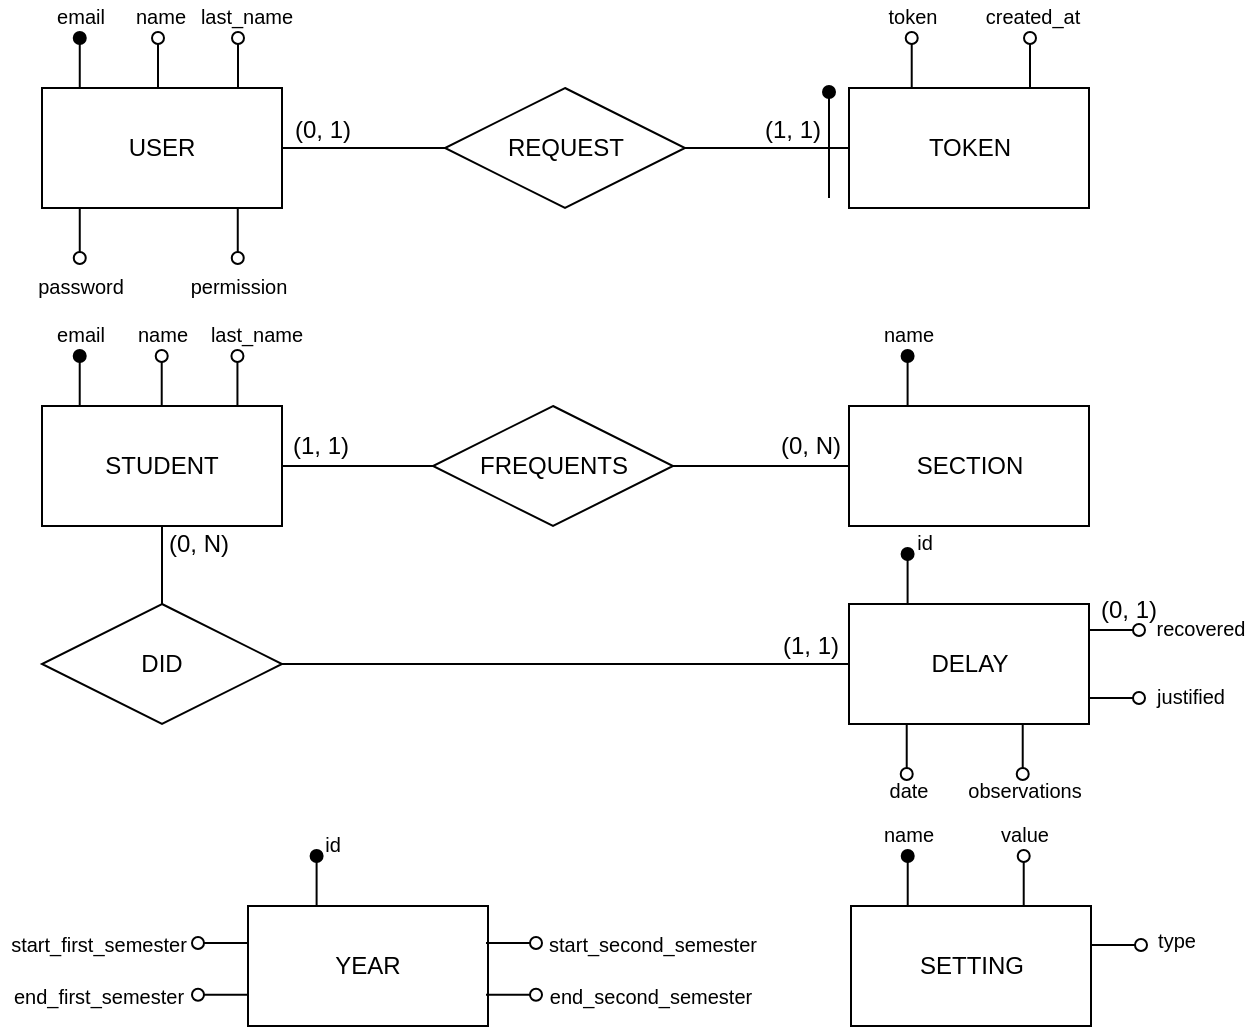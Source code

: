 <mxfile version="13.1.1"><diagram id="CAQS41Llxxm36ASOfEnQ" name="Page-1"><mxGraphModel dx="981" dy="526" grid="1" gridSize="10" guides="1" tooltips="1" connect="1" arrows="1" fold="1" page="1" pageScale="1" pageWidth="850" pageHeight="1100" math="0" shadow="0"><root><mxCell id="0"/><mxCell id="1" parent="0"/><mxCell id="pjUSUsHLL46q0Gb_xvXX-1" value="USER" style="rounded=0;whiteSpace=wrap;html=1;" parent="1" vertex="1"><mxGeometry x="101" y="144" width="120" height="60" as="geometry"/></mxCell><mxCell id="pjUSUsHLL46q0Gb_xvXX-2" value="" style="endArrow=oval;html=1;endFill=1;" parent="1" edge="1"><mxGeometry width="50" height="50" relative="1" as="geometry"><mxPoint x="119.88" y="144" as="sourcePoint"/><mxPoint x="119.88" y="119" as="targetPoint"/></mxGeometry></mxCell><mxCell id="pjUSUsHLL46q0Gb_xvXX-3" value="email" style="text;html=1;align=center;verticalAlign=middle;resizable=0;points=[];autosize=1;fontSize=10;" parent="1" vertex="1"><mxGeometry x="103" y="100" width="34" height="16" as="geometry"/></mxCell><mxCell id="pjUSUsHLL46q0Gb_xvXX-4" value="" style="endArrow=oval;html=1;endFill=0;" parent="1" edge="1"><mxGeometry width="50" height="50" relative="1" as="geometry"><mxPoint x="159" y="144" as="sourcePoint"/><mxPoint x="159" y="119" as="targetPoint"/></mxGeometry></mxCell><mxCell id="pjUSUsHLL46q0Gb_xvXX-5" value="name" style="text;html=1;align=center;verticalAlign=middle;resizable=0;points=[];autosize=1;fontSize=10;" parent="1" vertex="1"><mxGeometry x="142" y="100" width="35" height="16" as="geometry"/></mxCell><mxCell id="pjUSUsHLL46q0Gb_xvXX-6" value="" style="endArrow=oval;html=1;endFill=0;" parent="1" edge="1"><mxGeometry width="50" height="50" relative="1" as="geometry"><mxPoint x="199" y="144" as="sourcePoint"/><mxPoint x="199" y="119" as="targetPoint"/></mxGeometry></mxCell><mxCell id="pjUSUsHLL46q0Gb_xvXX-7" value="last_name" style="text;html=1;align=center;verticalAlign=middle;resizable=0;points=[];autosize=1;fontSize=10;" parent="1" vertex="1"><mxGeometry x="175" y="100" width="56" height="16" as="geometry"/></mxCell><mxCell id="pjUSUsHLL46q0Gb_xvXX-8" value="" style="endArrow=none;html=1;endFill=0;startArrow=oval;startFill=0;" parent="1" edge="1"><mxGeometry width="50" height="50" relative="1" as="geometry"><mxPoint x="119.88" y="229" as="sourcePoint"/><mxPoint x="119.88" y="204" as="targetPoint"/></mxGeometry></mxCell><mxCell id="pjUSUsHLL46q0Gb_xvXX-9" value="password" style="text;html=1;align=center;verticalAlign=middle;resizable=0;points=[];autosize=1;fontSize=10;" parent="1" vertex="1"><mxGeometry x="93.5" y="235" width="53" height="16" as="geometry"/></mxCell><mxCell id="pjUSUsHLL46q0Gb_xvXX-10" value="" style="endArrow=none;html=1;endFill=0;startArrow=oval;startFill=0;" parent="1" edge="1"><mxGeometry width="50" height="50" relative="1" as="geometry"><mxPoint x="198.88" y="229" as="sourcePoint"/><mxPoint x="198.88" y="204" as="targetPoint"/></mxGeometry></mxCell><mxCell id="pjUSUsHLL46q0Gb_xvXX-11" value="permission" style="text;html=1;align=center;verticalAlign=middle;resizable=0;points=[];autosize=1;fontSize=10;" parent="1" vertex="1"><mxGeometry x="170" y="235" width="58" height="16" as="geometry"/></mxCell><mxCell id="pjUSUsHLL46q0Gb_xvXX-12" style="edgeStyle=orthogonalEdgeStyle;rounded=0;orthogonalLoop=1;jettySize=auto;html=1;exitX=1;exitY=0.5;exitDx=0;exitDy=0;entryX=0;entryY=0.5;entryDx=0;entryDy=0;endArrow=none;endFill=0;" parent="1" source="pjUSUsHLL46q0Gb_xvXX-14" target="pjUSUsHLL46q0Gb_xvXX-25" edge="1"><mxGeometry relative="1" as="geometry"/></mxCell><mxCell id="pjUSUsHLL46q0Gb_xvXX-13" style="edgeStyle=orthogonalEdgeStyle;rounded=0;orthogonalLoop=1;jettySize=auto;html=1;exitX=0.5;exitY=1;exitDx=0;exitDy=0;endArrow=none;endFill=0;" parent="1" source="pjUSUsHLL46q0Gb_xvXX-14" target="pjUSUsHLL46q0Gb_xvXX-41" edge="1"><mxGeometry relative="1" as="geometry"/></mxCell><mxCell id="pjUSUsHLL46q0Gb_xvXX-14" value="STUDENT" style="rounded=0;whiteSpace=wrap;html=1;" parent="1" vertex="1"><mxGeometry x="101" y="303" width="120" height="60" as="geometry"/></mxCell><mxCell id="pjUSUsHLL46q0Gb_xvXX-15" value="" style="endArrow=oval;html=1;endFill=1;" parent="1" edge="1"><mxGeometry width="50" height="50" relative="1" as="geometry"><mxPoint x="119.86" y="303" as="sourcePoint"/><mxPoint x="119.86" y="278" as="targetPoint"/></mxGeometry></mxCell><mxCell id="pjUSUsHLL46q0Gb_xvXX-16" value="email" style="text;html=1;align=center;verticalAlign=middle;resizable=0;points=[];autosize=1;fontSize=10;" parent="1" vertex="1"><mxGeometry x="103" y="259" width="34" height="16" as="geometry"/></mxCell><mxCell id="pjUSUsHLL46q0Gb_xvXX-17" value="" style="endArrow=oval;html=1;endFill=0;" parent="1" edge="1"><mxGeometry width="50" height="50" relative="1" as="geometry"><mxPoint x="160.86" y="303" as="sourcePoint"/><mxPoint x="160.86" y="278" as="targetPoint"/></mxGeometry></mxCell><mxCell id="pjUSUsHLL46q0Gb_xvXX-18" value="name" style="text;html=1;align=center;verticalAlign=middle;resizable=0;points=[];autosize=1;fontSize=10;" parent="1" vertex="1"><mxGeometry x="143.5" y="259" width="35" height="16" as="geometry"/></mxCell><mxCell id="pjUSUsHLL46q0Gb_xvXX-19" value="" style="endArrow=oval;html=1;endFill=0;" parent="1" edge="1"><mxGeometry width="50" height="50" relative="1" as="geometry"><mxPoint x="198.72" y="303" as="sourcePoint"/><mxPoint x="198.72" y="278" as="targetPoint"/></mxGeometry></mxCell><mxCell id="pjUSUsHLL46q0Gb_xvXX-20" value="last_name" style="text;html=1;align=center;verticalAlign=middle;resizable=0;points=[];autosize=1;fontSize=10;" parent="1" vertex="1"><mxGeometry x="180" y="259" width="56" height="16" as="geometry"/></mxCell><mxCell id="pjUSUsHLL46q0Gb_xvXX-21" value="SECTION" style="rounded=0;whiteSpace=wrap;html=1;" parent="1" vertex="1"><mxGeometry x="504.5" y="303" width="120" height="60" as="geometry"/></mxCell><mxCell id="pjUSUsHLL46q0Gb_xvXX-22" value="" style="endArrow=oval;html=1;endFill=1;" parent="1" edge="1"><mxGeometry width="50" height="50" relative="1" as="geometry"><mxPoint x="533.8" y="303" as="sourcePoint"/><mxPoint x="533.8" y="278" as="targetPoint"/></mxGeometry></mxCell><mxCell id="pjUSUsHLL46q0Gb_xvXX-23" value="name" style="text;html=1;align=center;verticalAlign=middle;resizable=0;points=[];autosize=1;fontSize=10;" parent="1" vertex="1"><mxGeometry x="516.5" y="259" width="35" height="16" as="geometry"/></mxCell><mxCell id="pjUSUsHLL46q0Gb_xvXX-24" style="edgeStyle=orthogonalEdgeStyle;rounded=0;orthogonalLoop=1;jettySize=auto;html=1;exitX=1;exitY=0.5;exitDx=0;exitDy=0;entryX=0;entryY=0.5;entryDx=0;entryDy=0;endArrow=none;endFill=0;" parent="1" source="pjUSUsHLL46q0Gb_xvXX-25" target="pjUSUsHLL46q0Gb_xvXX-21" edge="1"><mxGeometry relative="1" as="geometry"/></mxCell><mxCell id="pjUSUsHLL46q0Gb_xvXX-25" value="FREQUENTS" style="rhombus;whiteSpace=wrap;html=1;" parent="1" vertex="1"><mxGeometry x="296.5" y="303" width="120" height="60" as="geometry"/></mxCell><mxCell id="pjUSUsHLL46q0Gb_xvXX-26" value="(1, 1)" style="text;html=1;align=center;verticalAlign=middle;resizable=0;points=[];autosize=1;" parent="1" vertex="1"><mxGeometry x="221" y="314" width="38" height="18" as="geometry"/></mxCell><mxCell id="pjUSUsHLL46q0Gb_xvXX-27" value="(0, N)" style="text;html=1;align=center;verticalAlign=middle;resizable=0;points=[];autosize=1;" parent="1" vertex="1"><mxGeometry x="464.5" y="314" width="40" height="18" as="geometry"/></mxCell><mxCell id="pjUSUsHLL46q0Gb_xvXX-28" value="TOKEN" style="rounded=0;whiteSpace=wrap;html=1;" parent="1" vertex="1"><mxGeometry x="504.5" y="144" width="120" height="60" as="geometry"/></mxCell><mxCell id="pjUSUsHLL46q0Gb_xvXX-29" value="" style="endArrow=oval;html=1;endFill=0;" parent="1" edge="1"><mxGeometry width="50" height="50" relative="1" as="geometry"><mxPoint x="535.86" y="144" as="sourcePoint"/><mxPoint x="535.86" y="119" as="targetPoint"/></mxGeometry></mxCell><mxCell id="pjUSUsHLL46q0Gb_xvXX-30" value="token" style="text;html=1;align=center;verticalAlign=middle;resizable=0;points=[];autosize=1;fontSize=10;" parent="1" vertex="1"><mxGeometry x="519" y="100" width="34" height="16" as="geometry"/></mxCell><mxCell id="pjUSUsHLL46q0Gb_xvXX-31" value="" style="endArrow=oval;html=1;endFill=0;" parent="1" edge="1"><mxGeometry width="50" height="50" relative="1" as="geometry"><mxPoint x="595.0" y="144" as="sourcePoint"/><mxPoint x="595.0" y="119" as="targetPoint"/></mxGeometry></mxCell><mxCell id="pjUSUsHLL46q0Gb_xvXX-32" value="created_at" style="text;html=1;align=center;verticalAlign=middle;resizable=0;points=[];autosize=1;fontSize=10;" parent="1" vertex="1"><mxGeometry x="567.5" y="100" width="57" height="16" as="geometry"/></mxCell><mxCell id="pjUSUsHLL46q0Gb_xvXX-33" value="" style="edgeStyle=orthogonalEdgeStyle;rounded=0;orthogonalLoop=1;jettySize=auto;html=1;endArrow=none;endFill=0;entryX=0;entryY=0.5;entryDx=0;entryDy=0;exitX=1;exitY=0.5;exitDx=0;exitDy=0;" parent="1" source="pjUSUsHLL46q0Gb_xvXX-34" target="pjUSUsHLL46q0Gb_xvXX-28" edge="1"><mxGeometry relative="1" as="geometry"><mxPoint x="502.5" y="174" as="targetPoint"/></mxGeometry></mxCell><mxCell id="pjUSUsHLL46q0Gb_xvXX-34" value="REQUEST" style="rhombus;whiteSpace=wrap;html=1;" parent="1" vertex="1"><mxGeometry x="302.5" y="144" width="120" height="60" as="geometry"/></mxCell><mxCell id="pjUSUsHLL46q0Gb_xvXX-35" style="edgeStyle=orthogonalEdgeStyle;rounded=0;orthogonalLoop=1;jettySize=auto;html=1;exitX=1;exitY=0.5;exitDx=0;exitDy=0;endArrow=none;endFill=0;" parent="1" source="pjUSUsHLL46q0Gb_xvXX-1" edge="1"><mxGeometry relative="1" as="geometry"><mxPoint x="298" y="169" as="sourcePoint"/><mxPoint x="302.5" y="174" as="targetPoint"/></mxGeometry></mxCell><mxCell id="pjUSUsHLL46q0Gb_xvXX-36" value="" style="endArrow=oval;html=1;endFill=1;" parent="1" edge="1"><mxGeometry width="50" height="50" relative="1" as="geometry"><mxPoint x="494.5" y="199" as="sourcePoint"/><mxPoint x="494.5" y="146" as="targetPoint"/></mxGeometry></mxCell><mxCell id="pjUSUsHLL46q0Gb_xvXX-37" value="(0, 1)" style="text;html=1;align=center;verticalAlign=middle;resizable=0;points=[];autosize=1;" parent="1" vertex="1"><mxGeometry x="222" y="156" width="38" height="18" as="geometry"/></mxCell><mxCell id="pjUSUsHLL46q0Gb_xvXX-38" value="(1, 1)" style="text;html=1;align=center;verticalAlign=middle;resizable=0;points=[];autosize=1;" parent="1" vertex="1"><mxGeometry x="457" y="156" width="38" height="18" as="geometry"/></mxCell><mxCell id="pjUSUsHLL46q0Gb_xvXX-39" value="DELAY" style="rounded=0;whiteSpace=wrap;html=1;" parent="1" vertex="1"><mxGeometry x="504.5" y="402" width="120" height="60" as="geometry"/></mxCell><mxCell id="pjUSUsHLL46q0Gb_xvXX-40" style="edgeStyle=orthogonalEdgeStyle;rounded=0;orthogonalLoop=1;jettySize=auto;html=1;exitX=1;exitY=0.5;exitDx=0;exitDy=0;entryX=0;entryY=0.5;entryDx=0;entryDy=0;endArrow=none;endFill=0;" parent="1" source="pjUSUsHLL46q0Gb_xvXX-41" target="pjUSUsHLL46q0Gb_xvXX-39" edge="1"><mxGeometry relative="1" as="geometry"/></mxCell><mxCell id="pjUSUsHLL46q0Gb_xvXX-41" value="DID" style="rhombus;whiteSpace=wrap;html=1;" parent="1" vertex="1"><mxGeometry x="101" y="402" width="120" height="60" as="geometry"/></mxCell><mxCell id="pjUSUsHLL46q0Gb_xvXX-42" value="(0, N)" style="text;html=1;align=center;verticalAlign=middle;resizable=0;points=[];autosize=1;" parent="1" vertex="1"><mxGeometry x="159" y="363" width="40" height="18" as="geometry"/></mxCell><mxCell id="pjUSUsHLL46q0Gb_xvXX-43" value="(1, 1)" style="text;html=1;align=center;verticalAlign=middle;resizable=0;points=[];autosize=1;" parent="1" vertex="1"><mxGeometry x="465.5" y="414" width="38" height="18" as="geometry"/></mxCell><mxCell id="pjUSUsHLL46q0Gb_xvXX-44" value="" style="endArrow=none;html=1;endFill=0;startArrow=oval;startFill=0;" parent="1" edge="1"><mxGeometry width="50" height="50" relative="1" as="geometry"><mxPoint x="533.36" y="487" as="sourcePoint"/><mxPoint x="533.36" y="462" as="targetPoint"/></mxGeometry></mxCell><mxCell id="pjUSUsHLL46q0Gb_xvXX-45" value="date" style="text;html=1;align=center;verticalAlign=middle;resizable=0;points=[];autosize=1;fontSize=10;" parent="1" vertex="1"><mxGeometry x="519.5" y="487" width="29" height="16" as="geometry"/></mxCell><mxCell id="pjUSUsHLL46q0Gb_xvXX-46" value="" style="endArrow=none;html=1;endFill=0;startArrow=oval;startFill=0;" parent="1" edge="1"><mxGeometry width="50" height="50" relative="1" as="geometry"><mxPoint x="591.36" y="487" as="sourcePoint"/><mxPoint x="591.36" y="462" as="targetPoint"/></mxGeometry></mxCell><mxCell id="pjUSUsHLL46q0Gb_xvXX-47" value="observations" style="text;html=1;align=center;verticalAlign=middle;resizable=0;points=[];autosize=1;fontSize=10;" parent="1" vertex="1"><mxGeometry x="558.5" y="487" width="67" height="16" as="geometry"/></mxCell><mxCell id="pjUSUsHLL46q0Gb_xvXX-48" value="" style="endArrow=none;html=1;endFill=0;startArrow=oval;startFill=0;" parent="1" edge="1"><mxGeometry width="50" height="50" relative="1" as="geometry"><mxPoint x="649.5" y="449" as="sourcePoint"/><mxPoint x="624.5" y="449" as="targetPoint"/></mxGeometry></mxCell><mxCell id="pjUSUsHLL46q0Gb_xvXX-49" value="justified" style="text;html=1;align=center;verticalAlign=middle;resizable=0;points=[];autosize=1;fontSize=10;" parent="1" vertex="1"><mxGeometry x="652.5" y="440" width="44" height="16" as="geometry"/></mxCell><mxCell id="pjUSUsHLL46q0Gb_xvXX-50" value="" style="endArrow=none;html=1;endFill=0;startArrow=oval;startFill=0;" parent="1" edge="1"><mxGeometry width="50" height="50" relative="1" as="geometry"><mxPoint x="649.5" y="415" as="sourcePoint"/><mxPoint x="624.5" y="415" as="targetPoint"/></mxGeometry></mxCell><mxCell id="pjUSUsHLL46q0Gb_xvXX-51" value="recovered" style="text;html=1;align=center;verticalAlign=middle;resizable=0;points=[];autosize=1;fontSize=10;" parent="1" vertex="1"><mxGeometry x="652.5" y="406" width="54" height="16" as="geometry"/></mxCell><mxCell id="pjUSUsHLL46q0Gb_xvXX-52" value="(0, 1)" style="text;html=1;align=center;verticalAlign=middle;resizable=0;points=[];autosize=1;" parent="1" vertex="1"><mxGeometry x="624.5" y="396" width="38" height="18" as="geometry"/></mxCell><mxCell id="pjUSUsHLL46q0Gb_xvXX-53" value="YEAR" style="rounded=0;whiteSpace=wrap;html=1;" parent="1" vertex="1"><mxGeometry x="204" y="553" width="120" height="60" as="geometry"/></mxCell><mxCell id="pjUSUsHLL46q0Gb_xvXX-54" value="" style="endArrow=none;html=1;endFill=0;startArrow=oval;startFill=0;" parent="1" edge="1"><mxGeometry width="50" height="50" relative="1" as="geometry"><mxPoint x="179" y="597.36" as="sourcePoint"/><mxPoint x="204" y="597.36" as="targetPoint"/></mxGeometry></mxCell><mxCell id="pjUSUsHLL46q0Gb_xvXX-55" value="" style="endArrow=none;html=1;endFill=0;startArrow=oval;startFill=0;" parent="1" edge="1"><mxGeometry width="50" height="50" relative="1" as="geometry"><mxPoint x="179" y="571.5" as="sourcePoint"/><mxPoint x="204" y="571.5" as="targetPoint"/></mxGeometry></mxCell><mxCell id="pjUSUsHLL46q0Gb_xvXX-56" value="start_first_semester" style="text;html=1;align=center;verticalAlign=middle;resizable=0;points=[];autosize=1;fontSize=10;" parent="1" vertex="1"><mxGeometry x="80" y="563.5" width="98" height="16" as="geometry"/></mxCell><mxCell id="pjUSUsHLL46q0Gb_xvXX-57" value="end_first_semester" style="text;html=1;align=center;verticalAlign=middle;resizable=0;points=[];autosize=1;fontSize=10;" parent="1" vertex="1"><mxGeometry x="81" y="589.5" width="95" height="16" as="geometry"/></mxCell><mxCell id="pjUSUsHLL46q0Gb_xvXX-58" value="" style="endArrow=none;html=1;endFill=0;startArrow=oval;startFill=0;" parent="1" edge="1"><mxGeometry width="50" height="50" relative="1" as="geometry"><mxPoint x="348" y="597.36" as="sourcePoint"/><mxPoint x="323" y="597.36" as="targetPoint"/></mxGeometry></mxCell><mxCell id="pjUSUsHLL46q0Gb_xvXX-59" value="" style="endArrow=none;html=1;endFill=0;startArrow=oval;startFill=0;" parent="1" edge="1"><mxGeometry width="50" height="50" relative="1" as="geometry"><mxPoint x="348" y="571.5" as="sourcePoint"/><mxPoint x="323" y="571.5" as="targetPoint"/></mxGeometry></mxCell><mxCell id="pjUSUsHLL46q0Gb_xvXX-60" value="start_second_semester" style="text;html=1;align=center;verticalAlign=middle;resizable=0;points=[];autosize=1;fontSize=10;direction=south;" parent="1" vertex="1"><mxGeometry x="349" y="563.5" width="114" height="16" as="geometry"/></mxCell><mxCell id="pjUSUsHLL46q0Gb_xvXX-61" value="end_second_semester" style="text;html=1;align=center;verticalAlign=middle;resizable=0;points=[];autosize=1;fontSize=10;direction=south;" parent="1" vertex="1"><mxGeometry x="349" y="589.5" width="111" height="16" as="geometry"/></mxCell><mxCell id="pjUSUsHLL46q0Gb_xvXX-63" value="SETTING" style="rounded=0;whiteSpace=wrap;html=1;" parent="1" vertex="1"><mxGeometry x="505.5" y="553" width="120" height="60" as="geometry"/></mxCell><mxCell id="pjUSUsHLL46q0Gb_xvXX-64" value="" style="endArrow=oval;html=1;endFill=1;" parent="1" edge="1"><mxGeometry width="50" height="50" relative="1" as="geometry"><mxPoint x="533.86" y="553" as="sourcePoint"/><mxPoint x="533.86" y="528" as="targetPoint"/></mxGeometry></mxCell><mxCell id="pjUSUsHLL46q0Gb_xvXX-65" value="name" style="text;html=1;align=center;verticalAlign=middle;resizable=0;points=[];autosize=1;fontSize=10;" parent="1" vertex="1"><mxGeometry x="516.5" y="509" width="35" height="16" as="geometry"/></mxCell><mxCell id="pjUSUsHLL46q0Gb_xvXX-66" value="" style="endArrow=oval;html=1;endFill=0;" parent="1" edge="1"><mxGeometry width="50" height="50" relative="1" as="geometry"><mxPoint x="591.86" y="553" as="sourcePoint"/><mxPoint x="591.86" y="528" as="targetPoint"/></mxGeometry></mxCell><mxCell id="pjUSUsHLL46q0Gb_xvXX-67" value="value" style="text;html=1;align=center;verticalAlign=middle;resizable=0;points=[];autosize=1;fontSize=10;" parent="1" vertex="1"><mxGeometry x="575" y="509" width="34" height="16" as="geometry"/></mxCell><mxCell id="pjUSUsHLL46q0Gb_xvXX-68" value="" style="endArrow=oval;html=1;endFill=1;" parent="1" edge="1"><mxGeometry width="50" height="50" relative="1" as="geometry"><mxPoint x="533.8" y="402" as="sourcePoint"/><mxPoint x="533.8" y="377" as="targetPoint"/></mxGeometry></mxCell><mxCell id="pjUSUsHLL46q0Gb_xvXX-69" value="id" style="text;html=1;align=center;verticalAlign=middle;resizable=0;points=[];autosize=1;fontSize=10;" parent="1" vertex="1"><mxGeometry x="531.5" y="361" width="20" height="20" as="geometry"/></mxCell><mxCell id="pjUSUsHLL46q0Gb_xvXX-71" value="" style="endArrow=none;html=1;endFill=0;startArrow=oval;startFill=0;" parent="1" edge="1"><mxGeometry width="50" height="50" relative="1" as="geometry"><mxPoint x="650.5" y="572.5" as="sourcePoint"/><mxPoint x="625.5" y="572.5" as="targetPoint"/></mxGeometry></mxCell><mxCell id="pjUSUsHLL46q0Gb_xvXX-72" value="type" style="text;html=1;align=center;verticalAlign=middle;resizable=0;points=[];autosize=1;fontSize=10;" parent="1" vertex="1"><mxGeometry x="652.5" y="559.5" width="30" height="20" as="geometry"/></mxCell><mxCell id="K2WT0Mes8YRkWqA8utX4-1" value="" style="endArrow=oval;html=1;endFill=1;" edge="1" parent="1"><mxGeometry width="50" height="50" relative="1" as="geometry"><mxPoint x="238.3" y="553" as="sourcePoint"/><mxPoint x="238.3" y="528" as="targetPoint"/></mxGeometry></mxCell><mxCell id="K2WT0Mes8YRkWqA8utX4-2" value="id" style="text;html=1;align=center;verticalAlign=middle;resizable=0;points=[];autosize=1;fontSize=10;" vertex="1" parent="1"><mxGeometry x="236" y="512" width="20" height="20" as="geometry"/></mxCell></root></mxGraphModel></diagram></mxfile>